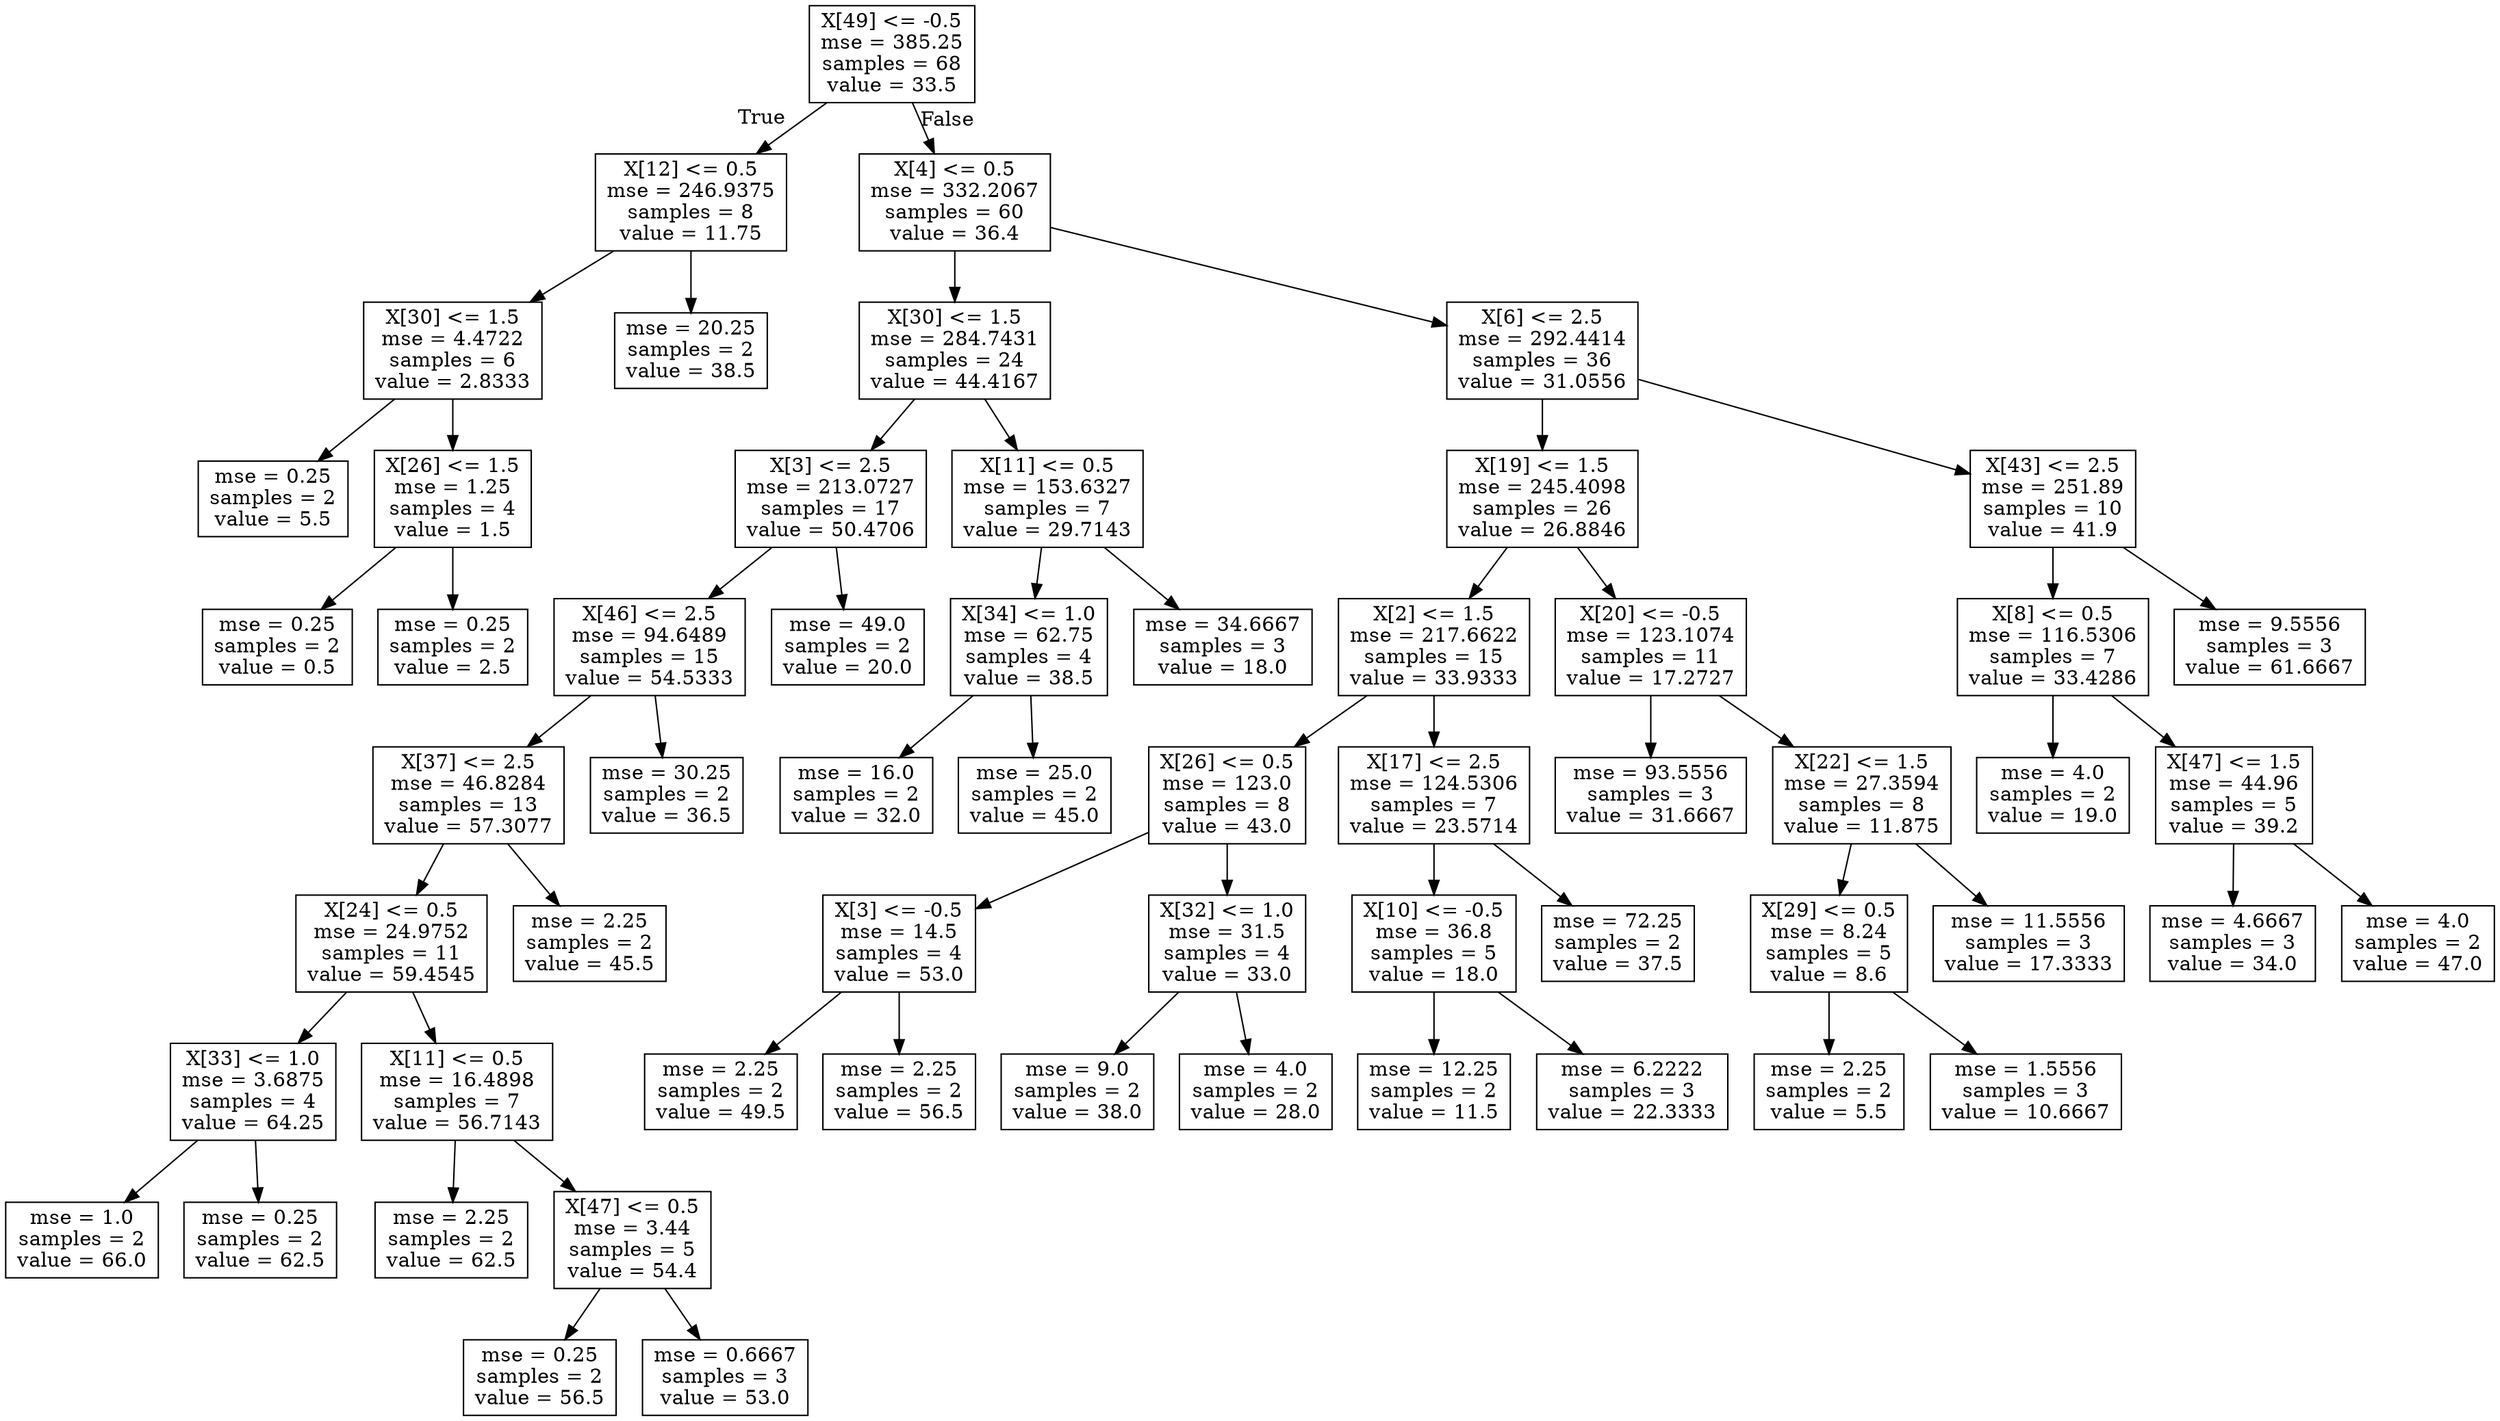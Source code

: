 digraph Tree {
node [shape=box] ;
0 [label="X[49] <= -0.5\nmse = 385.25\nsamples = 68\nvalue = 33.5"] ;
1 [label="X[12] <= 0.5\nmse = 246.9375\nsamples = 8\nvalue = 11.75"] ;
0 -> 1 [labeldistance=2.5, labelangle=45, headlabel="True"] ;
2 [label="X[30] <= 1.5\nmse = 4.4722\nsamples = 6\nvalue = 2.8333"] ;
1 -> 2 ;
3 [label="mse = 0.25\nsamples = 2\nvalue = 5.5"] ;
2 -> 3 ;
4 [label="X[26] <= 1.5\nmse = 1.25\nsamples = 4\nvalue = 1.5"] ;
2 -> 4 ;
5 [label="mse = 0.25\nsamples = 2\nvalue = 0.5"] ;
4 -> 5 ;
6 [label="mse = 0.25\nsamples = 2\nvalue = 2.5"] ;
4 -> 6 ;
7 [label="mse = 20.25\nsamples = 2\nvalue = 38.5"] ;
1 -> 7 ;
8 [label="X[4] <= 0.5\nmse = 332.2067\nsamples = 60\nvalue = 36.4"] ;
0 -> 8 [labeldistance=2.5, labelangle=-45, headlabel="False"] ;
9 [label="X[30] <= 1.5\nmse = 284.7431\nsamples = 24\nvalue = 44.4167"] ;
8 -> 9 ;
10 [label="X[3] <= 2.5\nmse = 213.0727\nsamples = 17\nvalue = 50.4706"] ;
9 -> 10 ;
11 [label="X[46] <= 2.5\nmse = 94.6489\nsamples = 15\nvalue = 54.5333"] ;
10 -> 11 ;
12 [label="X[37] <= 2.5\nmse = 46.8284\nsamples = 13\nvalue = 57.3077"] ;
11 -> 12 ;
13 [label="X[24] <= 0.5\nmse = 24.9752\nsamples = 11\nvalue = 59.4545"] ;
12 -> 13 ;
14 [label="X[33] <= 1.0\nmse = 3.6875\nsamples = 4\nvalue = 64.25"] ;
13 -> 14 ;
15 [label="mse = 1.0\nsamples = 2\nvalue = 66.0"] ;
14 -> 15 ;
16 [label="mse = 0.25\nsamples = 2\nvalue = 62.5"] ;
14 -> 16 ;
17 [label="X[11] <= 0.5\nmse = 16.4898\nsamples = 7\nvalue = 56.7143"] ;
13 -> 17 ;
18 [label="mse = 2.25\nsamples = 2\nvalue = 62.5"] ;
17 -> 18 ;
19 [label="X[47] <= 0.5\nmse = 3.44\nsamples = 5\nvalue = 54.4"] ;
17 -> 19 ;
20 [label="mse = 0.25\nsamples = 2\nvalue = 56.5"] ;
19 -> 20 ;
21 [label="mse = 0.6667\nsamples = 3\nvalue = 53.0"] ;
19 -> 21 ;
22 [label="mse = 2.25\nsamples = 2\nvalue = 45.5"] ;
12 -> 22 ;
23 [label="mse = 30.25\nsamples = 2\nvalue = 36.5"] ;
11 -> 23 ;
24 [label="mse = 49.0\nsamples = 2\nvalue = 20.0"] ;
10 -> 24 ;
25 [label="X[11] <= 0.5\nmse = 153.6327\nsamples = 7\nvalue = 29.7143"] ;
9 -> 25 ;
26 [label="X[34] <= 1.0\nmse = 62.75\nsamples = 4\nvalue = 38.5"] ;
25 -> 26 ;
27 [label="mse = 16.0\nsamples = 2\nvalue = 32.0"] ;
26 -> 27 ;
28 [label="mse = 25.0\nsamples = 2\nvalue = 45.0"] ;
26 -> 28 ;
29 [label="mse = 34.6667\nsamples = 3\nvalue = 18.0"] ;
25 -> 29 ;
30 [label="X[6] <= 2.5\nmse = 292.4414\nsamples = 36\nvalue = 31.0556"] ;
8 -> 30 ;
31 [label="X[19] <= 1.5\nmse = 245.4098\nsamples = 26\nvalue = 26.8846"] ;
30 -> 31 ;
32 [label="X[2] <= 1.5\nmse = 217.6622\nsamples = 15\nvalue = 33.9333"] ;
31 -> 32 ;
33 [label="X[26] <= 0.5\nmse = 123.0\nsamples = 8\nvalue = 43.0"] ;
32 -> 33 ;
34 [label="X[3] <= -0.5\nmse = 14.5\nsamples = 4\nvalue = 53.0"] ;
33 -> 34 ;
35 [label="mse = 2.25\nsamples = 2\nvalue = 49.5"] ;
34 -> 35 ;
36 [label="mse = 2.25\nsamples = 2\nvalue = 56.5"] ;
34 -> 36 ;
37 [label="X[32] <= 1.0\nmse = 31.5\nsamples = 4\nvalue = 33.0"] ;
33 -> 37 ;
38 [label="mse = 9.0\nsamples = 2\nvalue = 38.0"] ;
37 -> 38 ;
39 [label="mse = 4.0\nsamples = 2\nvalue = 28.0"] ;
37 -> 39 ;
40 [label="X[17] <= 2.5\nmse = 124.5306\nsamples = 7\nvalue = 23.5714"] ;
32 -> 40 ;
41 [label="X[10] <= -0.5\nmse = 36.8\nsamples = 5\nvalue = 18.0"] ;
40 -> 41 ;
42 [label="mse = 12.25\nsamples = 2\nvalue = 11.5"] ;
41 -> 42 ;
43 [label="mse = 6.2222\nsamples = 3\nvalue = 22.3333"] ;
41 -> 43 ;
44 [label="mse = 72.25\nsamples = 2\nvalue = 37.5"] ;
40 -> 44 ;
45 [label="X[20] <= -0.5\nmse = 123.1074\nsamples = 11\nvalue = 17.2727"] ;
31 -> 45 ;
46 [label="mse = 93.5556\nsamples = 3\nvalue = 31.6667"] ;
45 -> 46 ;
47 [label="X[22] <= 1.5\nmse = 27.3594\nsamples = 8\nvalue = 11.875"] ;
45 -> 47 ;
48 [label="X[29] <= 0.5\nmse = 8.24\nsamples = 5\nvalue = 8.6"] ;
47 -> 48 ;
49 [label="mse = 2.25\nsamples = 2\nvalue = 5.5"] ;
48 -> 49 ;
50 [label="mse = 1.5556\nsamples = 3\nvalue = 10.6667"] ;
48 -> 50 ;
51 [label="mse = 11.5556\nsamples = 3\nvalue = 17.3333"] ;
47 -> 51 ;
52 [label="X[43] <= 2.5\nmse = 251.89\nsamples = 10\nvalue = 41.9"] ;
30 -> 52 ;
53 [label="X[8] <= 0.5\nmse = 116.5306\nsamples = 7\nvalue = 33.4286"] ;
52 -> 53 ;
54 [label="mse = 4.0\nsamples = 2\nvalue = 19.0"] ;
53 -> 54 ;
55 [label="X[47] <= 1.5\nmse = 44.96\nsamples = 5\nvalue = 39.2"] ;
53 -> 55 ;
56 [label="mse = 4.6667\nsamples = 3\nvalue = 34.0"] ;
55 -> 56 ;
57 [label="mse = 4.0\nsamples = 2\nvalue = 47.0"] ;
55 -> 57 ;
58 [label="mse = 9.5556\nsamples = 3\nvalue = 61.6667"] ;
52 -> 58 ;
}
